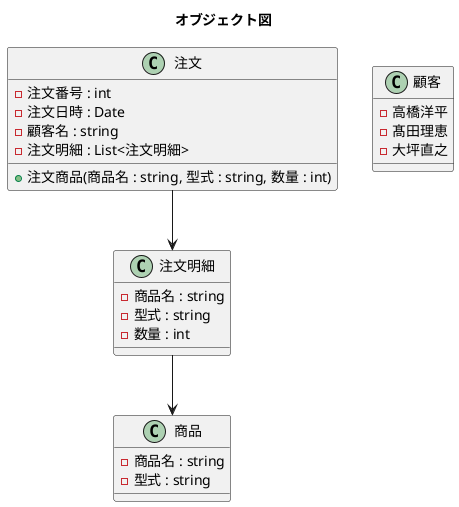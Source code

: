 @startuml
title オブジェクト図

class 注文 {
    -注文番号 : int
    -注文日時 : Date
    -顧客名 : string
    -注文明細 : List<注文明細>
    +注文商品(商品名 : string, 型式 : string, 数量 : int)
}

class 注文明細 {
    -商品名 : string
    -型式 : string
    -数量 : int
}

class 商品 {
    -商品名 : string
    -型式 : string
}

class 顧客 {
    -高橋洋平
    -髙田理恵
    -大坪直之
}

注文 --> 注文明細
注文明細 --> 商品
@enduml
